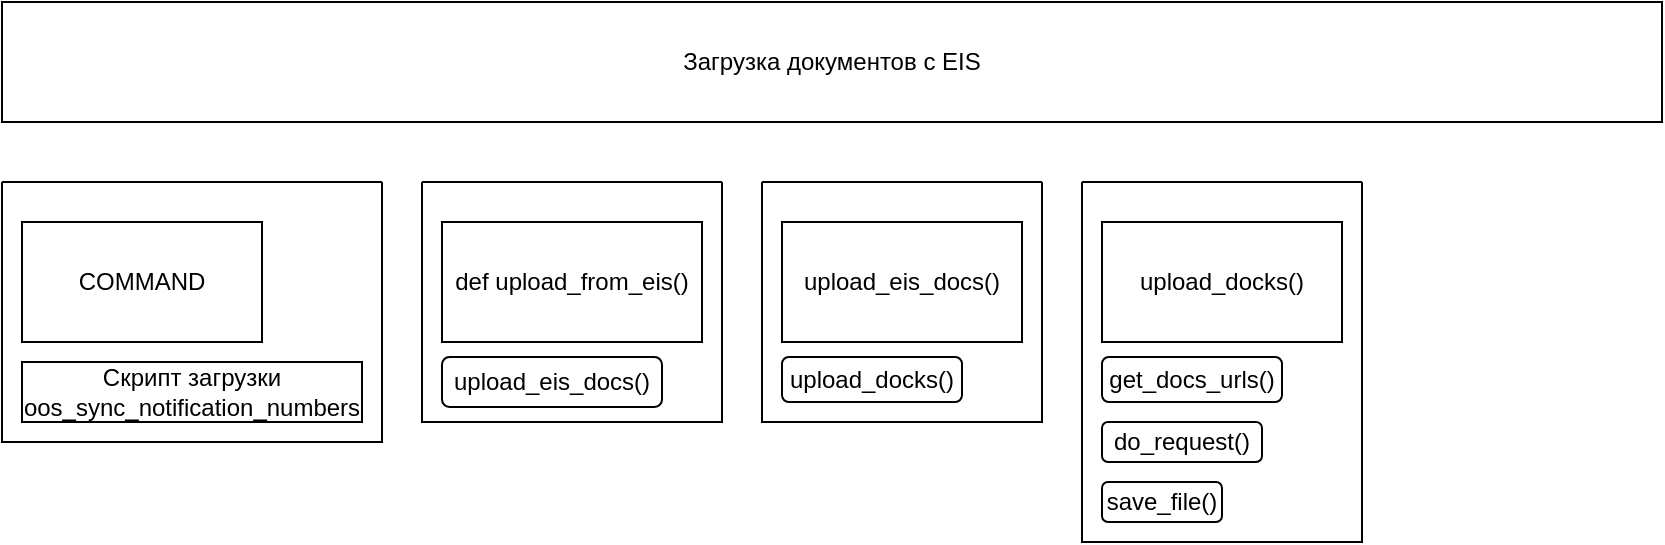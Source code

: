 <mxfile version="24.2.3" type="github">
  <diagram name="Page-1" id="2Vxdna3S16cJ2or73cyh">
    <mxGraphModel dx="1384" dy="772" grid="1" gridSize="10" guides="1" tooltips="1" connect="1" arrows="1" fold="1" page="1" pageScale="1" pageWidth="850" pageHeight="1100" math="0" shadow="0">
      <root>
        <mxCell id="0" />
        <mxCell id="1" parent="0" />
        <mxCell id="w_xfcyIcDATjpzYOrhFV-1" value="Загрузка документов с EIS" style="rounded=0;whiteSpace=wrap;html=1;" vertex="1" parent="1">
          <mxGeometry x="10" y="10" width="830" height="60" as="geometry" />
        </mxCell>
        <mxCell id="w_xfcyIcDATjpzYOrhFV-4" value="" style="swimlane;startSize=0;" vertex="1" parent="1">
          <mxGeometry x="10" y="100" width="190" height="130" as="geometry" />
        </mxCell>
        <mxCell id="w_xfcyIcDATjpzYOrhFV-5" value="COMMAND" style="whiteSpace=wrap;html=1;" vertex="1" parent="w_xfcyIcDATjpzYOrhFV-4">
          <mxGeometry x="10" y="20" width="120" height="60" as="geometry" />
        </mxCell>
        <mxCell id="w_xfcyIcDATjpzYOrhFV-24" value="Скрипт загрузки oos_sync_notification_numbers" style="whiteSpace=wrap;html=1;" vertex="1" parent="w_xfcyIcDATjpzYOrhFV-4">
          <mxGeometry x="10" y="90" width="170" height="30" as="geometry" />
        </mxCell>
        <mxCell id="w_xfcyIcDATjpzYOrhFV-7" value="" style="swimlane;startSize=0;" vertex="1" parent="1">
          <mxGeometry x="220" y="100" width="150" height="120" as="geometry" />
        </mxCell>
        <mxCell id="w_xfcyIcDATjpzYOrhFV-9" value="def upload_from_eis()" style="whiteSpace=wrap;html=1;" vertex="1" parent="w_xfcyIcDATjpzYOrhFV-7">
          <mxGeometry x="10" y="20" width="130" height="60" as="geometry" />
        </mxCell>
        <mxCell id="w_xfcyIcDATjpzYOrhFV-15" value="upload_eis_docs()" style="rounded=1;whiteSpace=wrap;html=1;" vertex="1" parent="w_xfcyIcDATjpzYOrhFV-7">
          <mxGeometry x="10" y="87.5" width="110" height="25" as="geometry" />
        </mxCell>
        <mxCell id="w_xfcyIcDATjpzYOrhFV-11" value="" style="swimlane;startSize=0;" vertex="1" parent="1">
          <mxGeometry x="390" y="100" width="140" height="120" as="geometry" />
        </mxCell>
        <mxCell id="w_xfcyIcDATjpzYOrhFV-13" value="upload_eis_docs()" style="whiteSpace=wrap;html=1;" vertex="1" parent="w_xfcyIcDATjpzYOrhFV-11">
          <mxGeometry x="10" y="20" width="120" height="60" as="geometry" />
        </mxCell>
        <mxCell id="w_xfcyIcDATjpzYOrhFV-16" value="upload_docks()" style="rounded=1;whiteSpace=wrap;html=1;" vertex="1" parent="w_xfcyIcDATjpzYOrhFV-11">
          <mxGeometry x="10" y="87.5" width="90" height="22.5" as="geometry" />
        </mxCell>
        <mxCell id="w_xfcyIcDATjpzYOrhFV-18" value="" style="swimlane;startSize=0;" vertex="1" parent="1">
          <mxGeometry x="550" y="100" width="140" height="180" as="geometry" />
        </mxCell>
        <mxCell id="w_xfcyIcDATjpzYOrhFV-19" value="upload_docks()" style="whiteSpace=wrap;html=1;" vertex="1" parent="w_xfcyIcDATjpzYOrhFV-18">
          <mxGeometry x="10" y="20" width="120" height="60" as="geometry" />
        </mxCell>
        <mxCell id="w_xfcyIcDATjpzYOrhFV-21" value="get_docs_urls()" style="rounded=1;whiteSpace=wrap;html=1;" vertex="1" parent="w_xfcyIcDATjpzYOrhFV-18">
          <mxGeometry x="10" y="87.5" width="90" height="22.5" as="geometry" />
        </mxCell>
        <mxCell id="w_xfcyIcDATjpzYOrhFV-22" value="do_request()" style="rounded=1;whiteSpace=wrap;html=1;" vertex="1" parent="w_xfcyIcDATjpzYOrhFV-18">
          <mxGeometry x="10" y="120" width="80" height="20" as="geometry" />
        </mxCell>
        <mxCell id="w_xfcyIcDATjpzYOrhFV-23" value="save_file()" style="rounded=1;whiteSpace=wrap;html=1;" vertex="1" parent="1">
          <mxGeometry x="560" y="250" width="60" height="20" as="geometry" />
        </mxCell>
      </root>
    </mxGraphModel>
  </diagram>
</mxfile>
